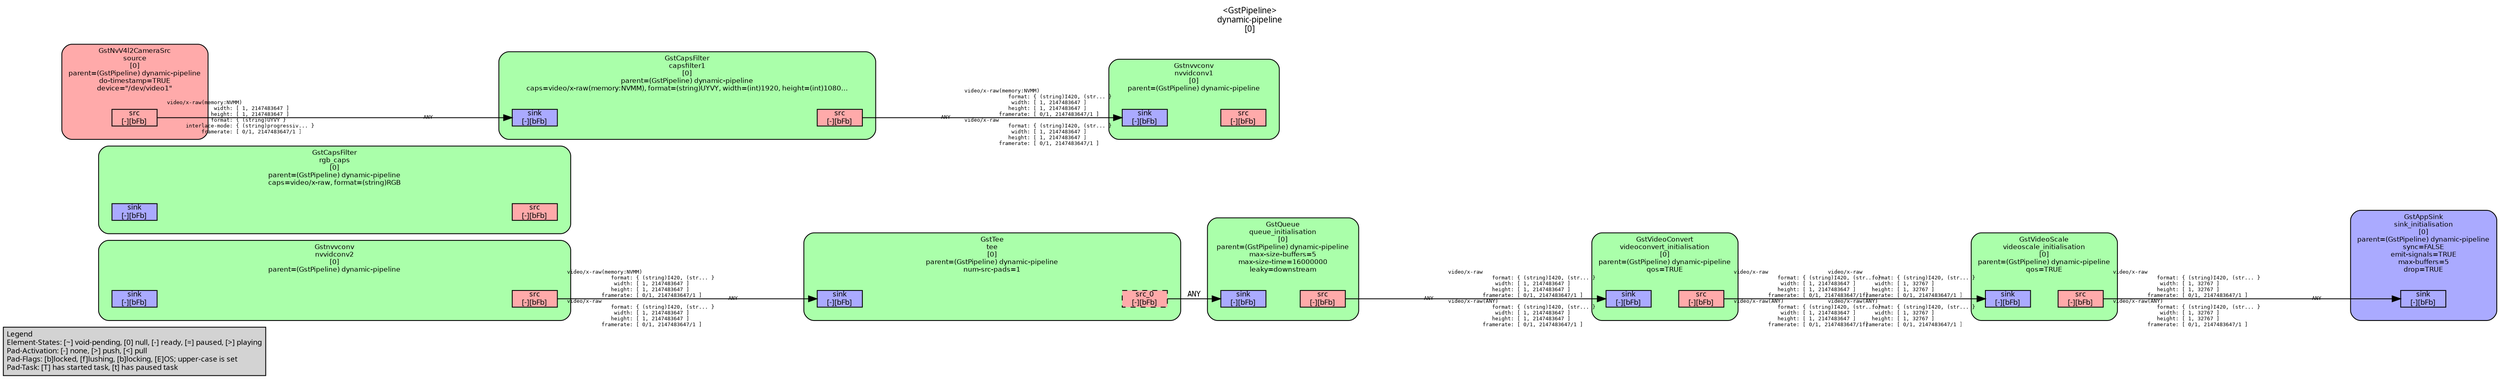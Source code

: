 digraph pipeline {
  rankdir=LR;
  fontname="sans";
  fontsize="10";
  labelloc=t;
  nodesep=.1;
  ranksep=.2;
  label="<GstPipeline>\ndynamic-pipeline\n[0]";
  node [style="filled,rounded", shape=box, fontsize="9", fontname="sans", margin="0.0,0.0"];
  edge [labelfontsize="6", fontsize="9", fontname="monospace"];
  
  legend [
    pos="0,0!",
    margin="0.05,0.05",
    style="filled",
    label="Legend\lElement-States: [~] void-pending, [0] null, [-] ready, [=] paused, [>] playing\lPad-Activation: [-] none, [>] push, [<] pull\lPad-Flags: [b]locked, [f]lushing, [b]locking, [E]OS; upper-case is set\lPad-Task: [T] has started task, [t] has paused task\l",
  ];
  subgraph cluster_sink_initialisation_0x14cf7f30 {
    fontname="Bitstream Vera Sans";
    fontsize="8";
    style="filled,rounded";
    color=black;
    label="GstAppSink\nsink_initialisation\n[0]\nparent=(GstPipeline) dynamic-pipeline\nsync=FALSE\nemit-signals=TRUE\nmax-buffers=5\ndrop=TRUE";
    subgraph cluster_sink_initialisation_0x14cf7f30_sink {
      label="";
      style="invis";
      sink_initialisation_0x14cf7f30_sink_0x14cfb080 [color=black, fillcolor="#aaaaff", label="sink\n[-][bFb]", height="0.2", style="filled,solid"];
    }

    fillcolor="#aaaaff";
  }

  subgraph cluster_videoscale_initialisation_0x14cf6ae0 {
    fontname="Bitstream Vera Sans";
    fontsize="8";
    style="filled,rounded";
    color=black;
    label="GstVideoScale\nvideoscale_initialisation\n[0]\nparent=(GstPipeline) dynamic-pipeline\nqos=TRUE";
    subgraph cluster_videoscale_initialisation_0x14cf6ae0_sink {
      label="";
      style="invis";
      videoscale_initialisation_0x14cf6ae0_sink_0x14cfabe0 [color=black, fillcolor="#aaaaff", label="sink\n[-][bFb]", height="0.2", style="filled,solid"];
    }

    subgraph cluster_videoscale_initialisation_0x14cf6ae0_src {
      label="";
      style="invis";
      videoscale_initialisation_0x14cf6ae0_src_0x14cfae30 [color=black, fillcolor="#ffaaaa", label="src\n[-][bFb]", height="0.2", style="filled,solid"];
    }

    videoscale_initialisation_0x14cf6ae0_sink_0x14cfabe0 -> videoscale_initialisation_0x14cf6ae0_src_0x14cfae30 [style="invis"];
    fillcolor="#aaffaa";
  }

  videoscale_initialisation_0x14cf6ae0_src_0x14cfae30 -> sink_initialisation_0x14cf7f30_sink_0x14cfb080 [labeldistance="10", labelangle="0", label="                                                  ", taillabel="video/x-raw\l              format: { (string)I420, (str... }\l               width: [ 1, 32767 ]\l              height: [ 1, 32767 ]\l           framerate: [ 0/1, 2147483647/1 ]\lvideo/x-raw(ANY)\l              format: { (string)I420, (str... }\l               width: [ 1, 32767 ]\l              height: [ 1, 32767 ]\l           framerate: [ 0/1, 2147483647/1 ]\l", headlabel="ANY"]
  subgraph cluster_videoconvert_initialisation_0x14cf7330 {
    fontname="Bitstream Vera Sans";
    fontsize="8";
    style="filled,rounded";
    color=black;
    label="GstVideoConvert\nvideoconvert_initialisation\n[0]\nparent=(GstPipeline) dynamic-pipeline\nqos=TRUE";
    subgraph cluster_videoconvert_initialisation_0x14cf7330_sink {
      label="";
      style="invis";
      videoconvert_initialisation_0x14cf7330_sink_0x14cfa740 [color=black, fillcolor="#aaaaff", label="sink\n[-][bFb]", height="0.2", style="filled,solid"];
    }

    subgraph cluster_videoconvert_initialisation_0x14cf7330_src {
      label="";
      style="invis";
      videoconvert_initialisation_0x14cf7330_src_0x14cfa990 [color=black, fillcolor="#ffaaaa", label="src\n[-][bFb]", height="0.2", style="filled,solid"];
    }

    videoconvert_initialisation_0x14cf7330_sink_0x14cfa740 -> videoconvert_initialisation_0x14cf7330_src_0x14cfa990 [style="invis"];
    fillcolor="#aaffaa";
  }

  videoconvert_initialisation_0x14cf7330_src_0x14cfa990 -> videoscale_initialisation_0x14cf6ae0_sink_0x14cfabe0 [labeldistance="10", labelangle="0", label="                                                  ", taillabel="video/x-raw\l              format: { (string)I420, (str... }\l               width: [ 1, 2147483647 ]\l              height: [ 1, 2147483647 ]\l           framerate: [ 0/1, 2147483647/1 ]\lvideo/x-raw(ANY)\l              format: { (string)I420, (str... }\l               width: [ 1, 2147483647 ]\l              height: [ 1, 2147483647 ]\l           framerate: [ 0/1, 2147483647/1 ]\l", headlabel="video/x-raw\l              format: { (string)I420, (str... }\l               width: [ 1, 32767 ]\l              height: [ 1, 32767 ]\l           framerate: [ 0/1, 2147483647/1 ]\lvideo/x-raw(ANY)\l              format: { (string)I420, (str... }\l               width: [ 1, 32767 ]\l              height: [ 1, 32767 ]\l           framerate: [ 0/1, 2147483647/1 ]\l"]
  subgraph cluster_queue_initialisation_0x14cca430 {
    fontname="Bitstream Vera Sans";
    fontsize="8";
    style="filled,rounded";
    color=black;
    label="GstQueue\nqueue_initialisation\n[0]\nparent=(GstPipeline) dynamic-pipeline\nmax-size-buffers=5\nmax-size-time=16000000\nleaky=downstream";
    subgraph cluster_queue_initialisation_0x14cca430_sink {
      label="";
      style="invis";
      queue_initialisation_0x14cca430_sink_0x14cfa2a0 [color=black, fillcolor="#aaaaff", label="sink\n[-][bFb]", height="0.2", style="filled,solid"];
    }

    subgraph cluster_queue_initialisation_0x14cca430_src {
      label="";
      style="invis";
      queue_initialisation_0x14cca430_src_0x14cfa4f0 [color=black, fillcolor="#ffaaaa", label="src\n[-][bFb]", height="0.2", style="filled,solid"];
    }

    queue_initialisation_0x14cca430_sink_0x14cfa2a0 -> queue_initialisation_0x14cca430_src_0x14cfa4f0 [style="invis"];
    fillcolor="#aaffaa";
  }

  queue_initialisation_0x14cca430_src_0x14cfa4f0 -> videoconvert_initialisation_0x14cf7330_sink_0x14cfa740 [labeldistance="10", labelangle="0", label="                                                  ", taillabel="ANY", headlabel="video/x-raw\l              format: { (string)I420, (str... }\l               width: [ 1, 2147483647 ]\l              height: [ 1, 2147483647 ]\l           framerate: [ 0/1, 2147483647/1 ]\lvideo/x-raw(ANY)\l              format: { (string)I420, (str... }\l               width: [ 1, 2147483647 ]\l              height: [ 1, 2147483647 ]\l           framerate: [ 0/1, 2147483647/1 ]\l"]
  subgraph cluster_tee_0x14cbc150 {
    fontname="Bitstream Vera Sans";
    fontsize="8";
    style="filled,rounded";
    color=black;
    label="GstTee\ntee\n[0]\nparent=(GstPipeline) dynamic-pipeline\nnum-src-pads=1";
    subgraph cluster_tee_0x14cbc150_sink {
      label="";
      style="invis";
      tee_0x14cbc150_sink_0x14cfa050 [color=black, fillcolor="#aaaaff", label="sink\n[-][bFb]", height="0.2", style="filled,solid"];
    }

    subgraph cluster_tee_0x14cbc150_src {
      label="";
      style="invis";
      tee_0x14cbc150_src_0_0x14cf42c0 [color=black, fillcolor="#ffaaaa", label="src_0\n[-][bFb]", height="0.2", style="filled,dashed"];
    }

    tee_0x14cbc150_sink_0x14cfa050 -> tee_0x14cbc150_src_0_0x14cf42c0 [style="invis"];
    fillcolor="#aaffaa";
  }

  tee_0x14cbc150_src_0_0x14cf42c0 -> queue_initialisation_0x14cca430_sink_0x14cfa2a0 [label="ANY"]
  subgraph cluster_nvvidconv2_0x14ce5c60 {
    fontname="Bitstream Vera Sans";
    fontsize="8";
    style="filled,rounded";
    color=black;
    label="Gstnvvconv\nnvvidconv2\n[0]\nparent=(GstPipeline) dynamic-pipeline";
    subgraph cluster_nvvidconv2_0x14ce5c60_sink {
      label="";
      style="invis";
      nvvidconv2_0x14ce5c60_sink_0x14cd7a30 [color=black, fillcolor="#aaaaff", label="sink\n[-][bFb]", height="0.2", style="filled,solid"];
    }

    subgraph cluster_nvvidconv2_0x14ce5c60_src {
      label="";
      style="invis";
      nvvidconv2_0x14ce5c60_src_0x14cd7c80 [color=black, fillcolor="#ffaaaa", label="src\n[-][bFb]", height="0.2", style="filled,solid"];
    }

    nvvidconv2_0x14ce5c60_sink_0x14cd7a30 -> nvvidconv2_0x14ce5c60_src_0x14cd7c80 [style="invis"];
    fillcolor="#aaffaa";
  }

  nvvidconv2_0x14ce5c60_src_0x14cd7c80 -> tee_0x14cbc150_sink_0x14cfa050 [labeldistance="10", labelangle="0", label="                                                  ", taillabel="video/x-raw(memory:NVMM)\l              format: { (string)I420, (str... }\l               width: [ 1, 2147483647 ]\l              height: [ 1, 2147483647 ]\l           framerate: [ 0/1, 2147483647/1 ]\lvideo/x-raw\l              format: { (string)I420, (str... }\l               width: [ 1, 2147483647 ]\l              height: [ 1, 2147483647 ]\l           framerate: [ 0/1, 2147483647/1 ]\l", headlabel="ANY"]
  subgraph cluster_rgb_caps_0x14cb6c30 {
    fontname="Bitstream Vera Sans";
    fontsize="8";
    style="filled,rounded";
    color=black;
    label="GstCapsFilter\nrgb_caps\n[0]\nparent=(GstPipeline) dynamic-pipeline\ncaps=video/x-raw, format=(string)RGB";
    subgraph cluster_rgb_caps_0x14cb6c30_sink {
      label="";
      style="invis";
      rgb_caps_0x14cb6c30_sink_0x14cd7590 [color=black, fillcolor="#aaaaff", label="sink\n[-][bFb]", height="0.2", style="filled,solid"];
    }

    subgraph cluster_rgb_caps_0x14cb6c30_src {
      label="";
      style="invis";
      rgb_caps_0x14cb6c30_src_0x14cd77e0 [color=black, fillcolor="#ffaaaa", label="src\n[-][bFb]", height="0.2", style="filled,solid"];
    }

    rgb_caps_0x14cb6c30_sink_0x14cd7590 -> rgb_caps_0x14cb6c30_src_0x14cd77e0 [style="invis"];
    fillcolor="#aaffaa";
  }

  subgraph cluster_nvvidconv1_0x14ce7550 {
    fontname="Bitstream Vera Sans";
    fontsize="8";
    style="filled,rounded";
    color=black;
    label="Gstnvvconv\nnvvidconv1\n[0]\nparent=(GstPipeline) dynamic-pipeline";
    subgraph cluster_nvvidconv1_0x14ce7550_sink {
      label="";
      style="invis";
      nvvidconv1_0x14ce7550_sink_0x14cd70f0 [color=black, fillcolor="#aaaaff", label="sink\n[-][bFb]", height="0.2", style="filled,solid"];
    }

    subgraph cluster_nvvidconv1_0x14ce7550_src {
      label="";
      style="invis";
      nvvidconv1_0x14ce7550_src_0x14cd7340 [color=black, fillcolor="#ffaaaa", label="src\n[-][bFb]", height="0.2", style="filled,solid"];
    }

    nvvidconv1_0x14ce7550_sink_0x14cd70f0 -> nvvidconv1_0x14ce7550_src_0x14cd7340 [style="invis"];
    fillcolor="#aaffaa";
  }

  subgraph cluster_capsfilter1_0x14cb68f0 {
    fontname="Bitstream Vera Sans";
    fontsize="8";
    style="filled,rounded";
    color=black;
    label="GstCapsFilter\ncapsfilter1\n[0]\nparent=(GstPipeline) dynamic-pipeline\ncaps=video/x-raw(memory:NVMM), format=(string)UYVY, width=(int)1920, height=(int)1080…";
    subgraph cluster_capsfilter1_0x14cb68f0_sink {
      label="";
      style="invis";
      capsfilter1_0x14cb68f0_sink_0x14cd6c50 [color=black, fillcolor="#aaaaff", label="sink\n[-][bFb]", height="0.2", style="filled,solid"];
    }

    subgraph cluster_capsfilter1_0x14cb68f0_src {
      label="";
      style="invis";
      capsfilter1_0x14cb68f0_src_0x14cd6ea0 [color=black, fillcolor="#ffaaaa", label="src\n[-][bFb]", height="0.2", style="filled,solid"];
    }

    capsfilter1_0x14cb68f0_sink_0x14cd6c50 -> capsfilter1_0x14cb68f0_src_0x14cd6ea0 [style="invis"];
    fillcolor="#aaffaa";
  }

  capsfilter1_0x14cb68f0_src_0x14cd6ea0 -> nvvidconv1_0x14ce7550_sink_0x14cd70f0 [labeldistance="10", labelangle="0", label="                                                  ", taillabel="ANY", headlabel="video/x-raw(memory:NVMM)\l              format: { (string)I420, (str... }\l               width: [ 1, 2147483647 ]\l              height: [ 1, 2147483647 ]\l           framerate: [ 0/1, 2147483647/1 ]\lvideo/x-raw\l              format: { (string)I420, (str... }\l               width: [ 1, 2147483647 ]\l              height: [ 1, 2147483647 ]\l           framerate: [ 0/1, 2147483647/1 ]\l"]
  subgraph cluster_source_0x14cec8c0 {
    fontname="Bitstream Vera Sans";
    fontsize="8";
    style="filled,rounded";
    color=black;
    label="GstNvV4l2CameraSrc\nsource\n[0]\nparent=(GstPipeline) dynamic-pipeline\ndo-timestamp=TRUE\ndevice=\"/dev/video1\"";
    subgraph cluster_source_0x14cec8c0_src {
      label="";
      style="invis";
      source_0x14cec8c0_src_0x14cd6a00 [color=black, fillcolor="#ffaaaa", label="src\n[-][bFb]", height="0.2", style="filled,solid"];
    }

    fillcolor="#ffaaaa";
  }

  source_0x14cec8c0_src_0x14cd6a00 -> capsfilter1_0x14cb68f0_sink_0x14cd6c50 [labeldistance="10", labelangle="0", label="                                                  ", taillabel="video/x-raw(memory:NVMM)\l               width: [ 1, 2147483647 ]\l              height: [ 1, 2147483647 ]\l              format: { (string)UYVY }\l      interlace-mode: { (string)progressiv... }\l           framerate: [ 0/1, 2147483647/1 ]\l", headlabel="ANY"]
}
